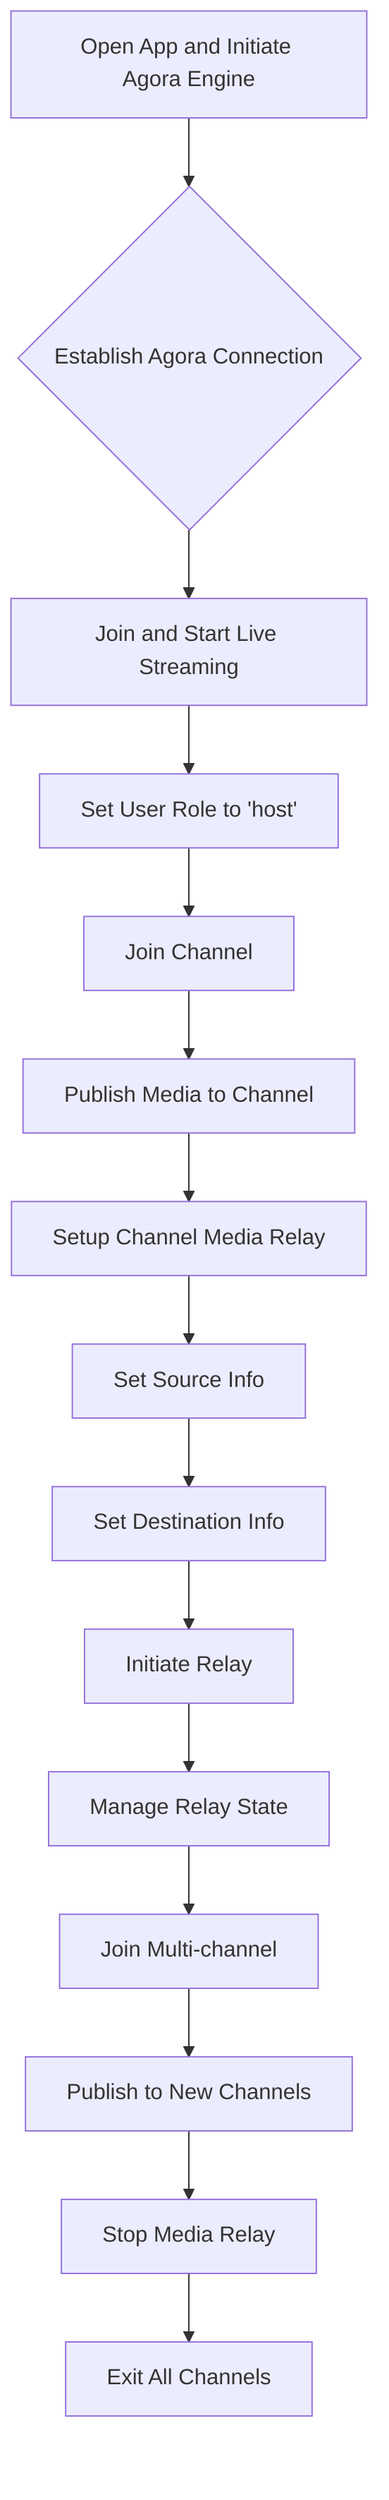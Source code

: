 flowchart TB
    A[Open App and Initiate Agora Engine] --> B{Establish Agora Connection}
    B --> C[Join and Start Live Streaming]
    C --> D[Set User Role to 'host']
    D --> E[Join Channel]
    E --> F[Publish Media to Channel]
    F --> G[Setup Channel Media Relay]
    G --> H[Set Source Info]
    H --> I[Set Destination Info]
    I --> J[Initiate Relay]
    J --> K[Manage Relay State]
    K --> L[Join Multi-channel]
    L --> M[Publish to New Channels]
    M --> N[Stop Media Relay]
    N --> O[Exit All Channels]